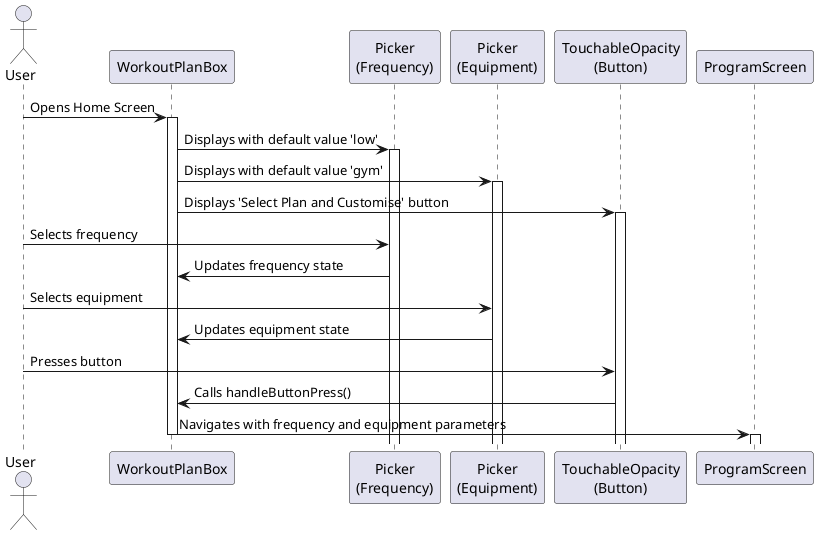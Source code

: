 @startuml
actor User
participant WorkoutPlanBox
participant "Picker\n(Frequency)" as FrequencyPicker
participant "Picker\n(Equipment)" as EquipmentPicker
participant "TouchableOpacity\n(Button)" as Button
participant ProgramScreen

User -> WorkoutPlanBox: Opens Home Screen
activate WorkoutPlanBox
WorkoutPlanBox -> FrequencyPicker: Displays with default value 'low'
activate FrequencyPicker
WorkoutPlanBox -> EquipmentPicker: Displays with default value 'gym'
activate EquipmentPicker
WorkoutPlanBox -> Button: Displays 'Select Plan and Customise' button
activate Button
User -> FrequencyPicker: Selects frequency
FrequencyPicker -> WorkoutPlanBox: Updates frequency state
User -> EquipmentPicker: Selects equipment
EquipmentPicker -> WorkoutPlanBox: Updates equipment state
User -> Button: Presses button
Button -> WorkoutPlanBox: Calls handleButtonPress()
WorkoutPlanBox -> ProgramScreen: Navigates with frequency and equipment parameters
deactivate WorkoutPlanBox
activate ProgramScreen
@enduml